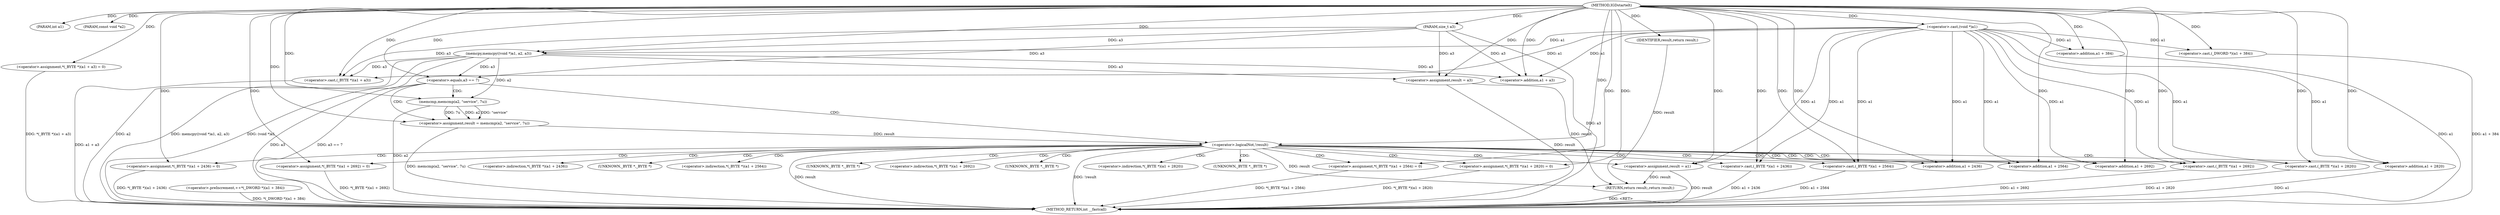 digraph IGDstartelt {  
"1000102" [label = "(METHOD,IGDstartelt)" ]
"1000184" [label = "(METHOD_RETURN,int __fastcall)" ]
"1000103" [label = "(PARAM,int a1)" ]
"1000104" [label = "(PARAM,const void *a2)" ]
"1000105" [label = "(PARAM,size_t a3)" ]
"1000108" [label = "(memcpy,memcpy((void *)a1, a2, a3))" ]
"1000109" [label = "(<operator>.cast,(void *)a1)" ]
"1000114" [label = "(<operator>.assignment,*(_BYTE *)(a1 + a3) = 0)" ]
"1000116" [label = "(<operator>.cast,(_BYTE *)(a1 + a3))" ]
"1000118" [label = "(<operator>.addition,a1 + a3)" ]
"1000122" [label = "(<operator>.preIncrement,++*(_DWORD *)(a1 + 384))" ]
"1000124" [label = "(<operator>.cast,(_DWORD *)(a1 + 384))" ]
"1000126" [label = "(<operator>.addition,a1 + 384)" ]
"1000129" [label = "(<operator>.assignment,result = a3)" ]
"1000133" [label = "(<operator>.equals,a3 == 7)" ]
"1000137" [label = "(<operator>.assignment,result = memcmp(a2, \"service\", 7u))" ]
"1000139" [label = "(memcmp,memcmp(a2, \"service\", 7u))" ]
"1000144" [label = "(<operator>.logicalNot,!result)" ]
"1000147" [label = "(<operator>.assignment,*(_BYTE *)(a1 + 2436) = 0)" ]
"1000149" [label = "(<operator>.cast,(_BYTE *)(a1 + 2436))" ]
"1000151" [label = "(<operator>.addition,a1 + 2436)" ]
"1000155" [label = "(<operator>.assignment,*(_BYTE *)(a1 + 2564) = 0)" ]
"1000157" [label = "(<operator>.cast,(_BYTE *)(a1 + 2564))" ]
"1000159" [label = "(<operator>.addition,a1 + 2564)" ]
"1000163" [label = "(<operator>.assignment,*(_BYTE *)(a1 + 2692) = 0)" ]
"1000165" [label = "(<operator>.cast,(_BYTE *)(a1 + 2692))" ]
"1000167" [label = "(<operator>.addition,a1 + 2692)" ]
"1000171" [label = "(<operator>.assignment,result = a1)" ]
"1000174" [label = "(<operator>.assignment,*(_BYTE *)(a1 + 2820) = 0)" ]
"1000176" [label = "(<operator>.cast,(_BYTE *)(a1 + 2820))" ]
"1000178" [label = "(<operator>.addition,a1 + 2820)" ]
"1000182" [label = "(RETURN,return result;,return result;)" ]
"1000183" [label = "(IDENTIFIER,result,return result;)" ]
"1000148" [label = "(<operator>.indirection,*(_BYTE *)(a1 + 2436))" ]
"1000150" [label = "(UNKNOWN,_BYTE *,_BYTE *)" ]
"1000156" [label = "(<operator>.indirection,*(_BYTE *)(a1 + 2564))" ]
"1000158" [label = "(UNKNOWN,_BYTE *,_BYTE *)" ]
"1000164" [label = "(<operator>.indirection,*(_BYTE *)(a1 + 2692))" ]
"1000166" [label = "(UNKNOWN,_BYTE *,_BYTE *)" ]
"1000175" [label = "(<operator>.indirection,*(_BYTE *)(a1 + 2820))" ]
"1000177" [label = "(UNKNOWN,_BYTE *,_BYTE *)" ]
  "1000144" -> "1000184"  [ label = "DDG: !result"] 
  "1000108" -> "1000184"  [ label = "DDG: (void *)a1"] 
  "1000133" -> "1000184"  [ label = "DDG: a3 == 7"] 
  "1000157" -> "1000184"  [ label = "DDG: a1 + 2564"] 
  "1000124" -> "1000184"  [ label = "DDG: a1 + 384"] 
  "1000155" -> "1000184"  [ label = "DDG: *(_BYTE *)(a1 + 2564)"] 
  "1000122" -> "1000184"  [ label = "DDG: *(_DWORD *)(a1 + 384)"] 
  "1000163" -> "1000184"  [ label = "DDG: *(_BYTE *)(a1 + 2692)"] 
  "1000165" -> "1000184"  [ label = "DDG: a1 + 2692"] 
  "1000137" -> "1000184"  [ label = "DDG: memcmp(a2, \"service\", 7u)"] 
  "1000126" -> "1000184"  [ label = "DDG: a1"] 
  "1000116" -> "1000184"  [ label = "DDG: a1 + a3"] 
  "1000105" -> "1000184"  [ label = "DDG: a3"] 
  "1000176" -> "1000184"  [ label = "DDG: a1 + 2820"] 
  "1000129" -> "1000184"  [ label = "DDG: result"] 
  "1000133" -> "1000184"  [ label = "DDG: a3"] 
  "1000147" -> "1000184"  [ label = "DDG: *(_BYTE *)(a1 + 2436)"] 
  "1000114" -> "1000184"  [ label = "DDG: *(_BYTE *)(a1 + a3)"] 
  "1000178" -> "1000184"  [ label = "DDG: a1"] 
  "1000139" -> "1000184"  [ label = "DDG: a2"] 
  "1000144" -> "1000184"  [ label = "DDG: result"] 
  "1000108" -> "1000184"  [ label = "DDG: a2"] 
  "1000174" -> "1000184"  [ label = "DDG: *(_BYTE *)(a1 + 2820)"] 
  "1000171" -> "1000184"  [ label = "DDG: result"] 
  "1000108" -> "1000184"  [ label = "DDG: memcpy((void *)a1, a2, a3)"] 
  "1000149" -> "1000184"  [ label = "DDG: a1 + 2436"] 
  "1000182" -> "1000184"  [ label = "DDG: <RET>"] 
  "1000102" -> "1000103"  [ label = "DDG: "] 
  "1000102" -> "1000104"  [ label = "DDG: "] 
  "1000102" -> "1000105"  [ label = "DDG: "] 
  "1000109" -> "1000108"  [ label = "DDG: a1"] 
  "1000102" -> "1000109"  [ label = "DDG: "] 
  "1000102" -> "1000108"  [ label = "DDG: "] 
  "1000105" -> "1000108"  [ label = "DDG: a3"] 
  "1000102" -> "1000114"  [ label = "DDG: "] 
  "1000109" -> "1000116"  [ label = "DDG: a1"] 
  "1000102" -> "1000116"  [ label = "DDG: "] 
  "1000108" -> "1000116"  [ label = "DDG: a3"] 
  "1000105" -> "1000116"  [ label = "DDG: a3"] 
  "1000109" -> "1000118"  [ label = "DDG: a1"] 
  "1000102" -> "1000118"  [ label = "DDG: "] 
  "1000108" -> "1000118"  [ label = "DDG: a3"] 
  "1000105" -> "1000118"  [ label = "DDG: a3"] 
  "1000102" -> "1000124"  [ label = "DDG: "] 
  "1000109" -> "1000124"  [ label = "DDG: a1"] 
  "1000102" -> "1000126"  [ label = "DDG: "] 
  "1000109" -> "1000126"  [ label = "DDG: a1"] 
  "1000105" -> "1000129"  [ label = "DDG: a3"] 
  "1000102" -> "1000129"  [ label = "DDG: "] 
  "1000108" -> "1000129"  [ label = "DDG: a3"] 
  "1000105" -> "1000133"  [ label = "DDG: a3"] 
  "1000102" -> "1000133"  [ label = "DDG: "] 
  "1000108" -> "1000133"  [ label = "DDG: a3"] 
  "1000139" -> "1000137"  [ label = "DDG: a2"] 
  "1000139" -> "1000137"  [ label = "DDG: \"service\""] 
  "1000139" -> "1000137"  [ label = "DDG: 7u"] 
  "1000102" -> "1000137"  [ label = "DDG: "] 
  "1000108" -> "1000139"  [ label = "DDG: a2"] 
  "1000102" -> "1000139"  [ label = "DDG: "] 
  "1000137" -> "1000144"  [ label = "DDG: result"] 
  "1000102" -> "1000144"  [ label = "DDG: "] 
  "1000102" -> "1000147"  [ label = "DDG: "] 
  "1000102" -> "1000149"  [ label = "DDG: "] 
  "1000109" -> "1000149"  [ label = "DDG: a1"] 
  "1000102" -> "1000151"  [ label = "DDG: "] 
  "1000109" -> "1000151"  [ label = "DDG: a1"] 
  "1000102" -> "1000155"  [ label = "DDG: "] 
  "1000102" -> "1000157"  [ label = "DDG: "] 
  "1000109" -> "1000157"  [ label = "DDG: a1"] 
  "1000102" -> "1000159"  [ label = "DDG: "] 
  "1000109" -> "1000159"  [ label = "DDG: a1"] 
  "1000102" -> "1000163"  [ label = "DDG: "] 
  "1000102" -> "1000165"  [ label = "DDG: "] 
  "1000109" -> "1000165"  [ label = "DDG: a1"] 
  "1000102" -> "1000167"  [ label = "DDG: "] 
  "1000109" -> "1000167"  [ label = "DDG: a1"] 
  "1000102" -> "1000171"  [ label = "DDG: "] 
  "1000109" -> "1000171"  [ label = "DDG: a1"] 
  "1000102" -> "1000174"  [ label = "DDG: "] 
  "1000102" -> "1000176"  [ label = "DDG: "] 
  "1000109" -> "1000176"  [ label = "DDG: a1"] 
  "1000102" -> "1000178"  [ label = "DDG: "] 
  "1000109" -> "1000178"  [ label = "DDG: a1"] 
  "1000183" -> "1000182"  [ label = "DDG: result"] 
  "1000129" -> "1000182"  [ label = "DDG: result"] 
  "1000144" -> "1000182"  [ label = "DDG: result"] 
  "1000171" -> "1000182"  [ label = "DDG: result"] 
  "1000102" -> "1000183"  [ label = "DDG: "] 
  "1000133" -> "1000144"  [ label = "CDG: "] 
  "1000133" -> "1000139"  [ label = "CDG: "] 
  "1000133" -> "1000137"  [ label = "CDG: "] 
  "1000144" -> "1000176"  [ label = "CDG: "] 
  "1000144" -> "1000175"  [ label = "CDG: "] 
  "1000144" -> "1000174"  [ label = "CDG: "] 
  "1000144" -> "1000171"  [ label = "CDG: "] 
  "1000144" -> "1000167"  [ label = "CDG: "] 
  "1000144" -> "1000166"  [ label = "CDG: "] 
  "1000144" -> "1000165"  [ label = "CDG: "] 
  "1000144" -> "1000164"  [ label = "CDG: "] 
  "1000144" -> "1000163"  [ label = "CDG: "] 
  "1000144" -> "1000178"  [ label = "CDG: "] 
  "1000144" -> "1000177"  [ label = "CDG: "] 
  "1000144" -> "1000159"  [ label = "CDG: "] 
  "1000144" -> "1000158"  [ label = "CDG: "] 
  "1000144" -> "1000157"  [ label = "CDG: "] 
  "1000144" -> "1000156"  [ label = "CDG: "] 
  "1000144" -> "1000155"  [ label = "CDG: "] 
  "1000144" -> "1000151"  [ label = "CDG: "] 
  "1000144" -> "1000150"  [ label = "CDG: "] 
  "1000144" -> "1000149"  [ label = "CDG: "] 
  "1000144" -> "1000148"  [ label = "CDG: "] 
  "1000144" -> "1000147"  [ label = "CDG: "] 
}

